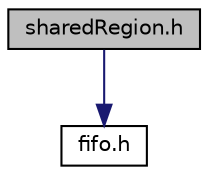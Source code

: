 digraph "sharedRegion.h"
{
 // LATEX_PDF_SIZE
  edge [fontname="Helvetica",fontsize="10",labelfontname="Helvetica",labelfontsize="10"];
  node [fontname="Helvetica",fontsize="10",shape=record];
  Node1 [label="sharedRegion.h",height=0.2,width=0.4,color="black", fillcolor="grey75", style="filled", fontcolor="black",tooltip="Text processing functions."];
  Node1 -> Node2 [color="midnightblue",fontsize="10",style="solid",fontname="Helvetica"];
  Node2 [label="fifo.h",height=0.2,width=0.4,color="black", fillcolor="white", style="filled",URL="$fifo_8h.html",tooltip="Thread-safe FIFO implementation with array_t."];
}
